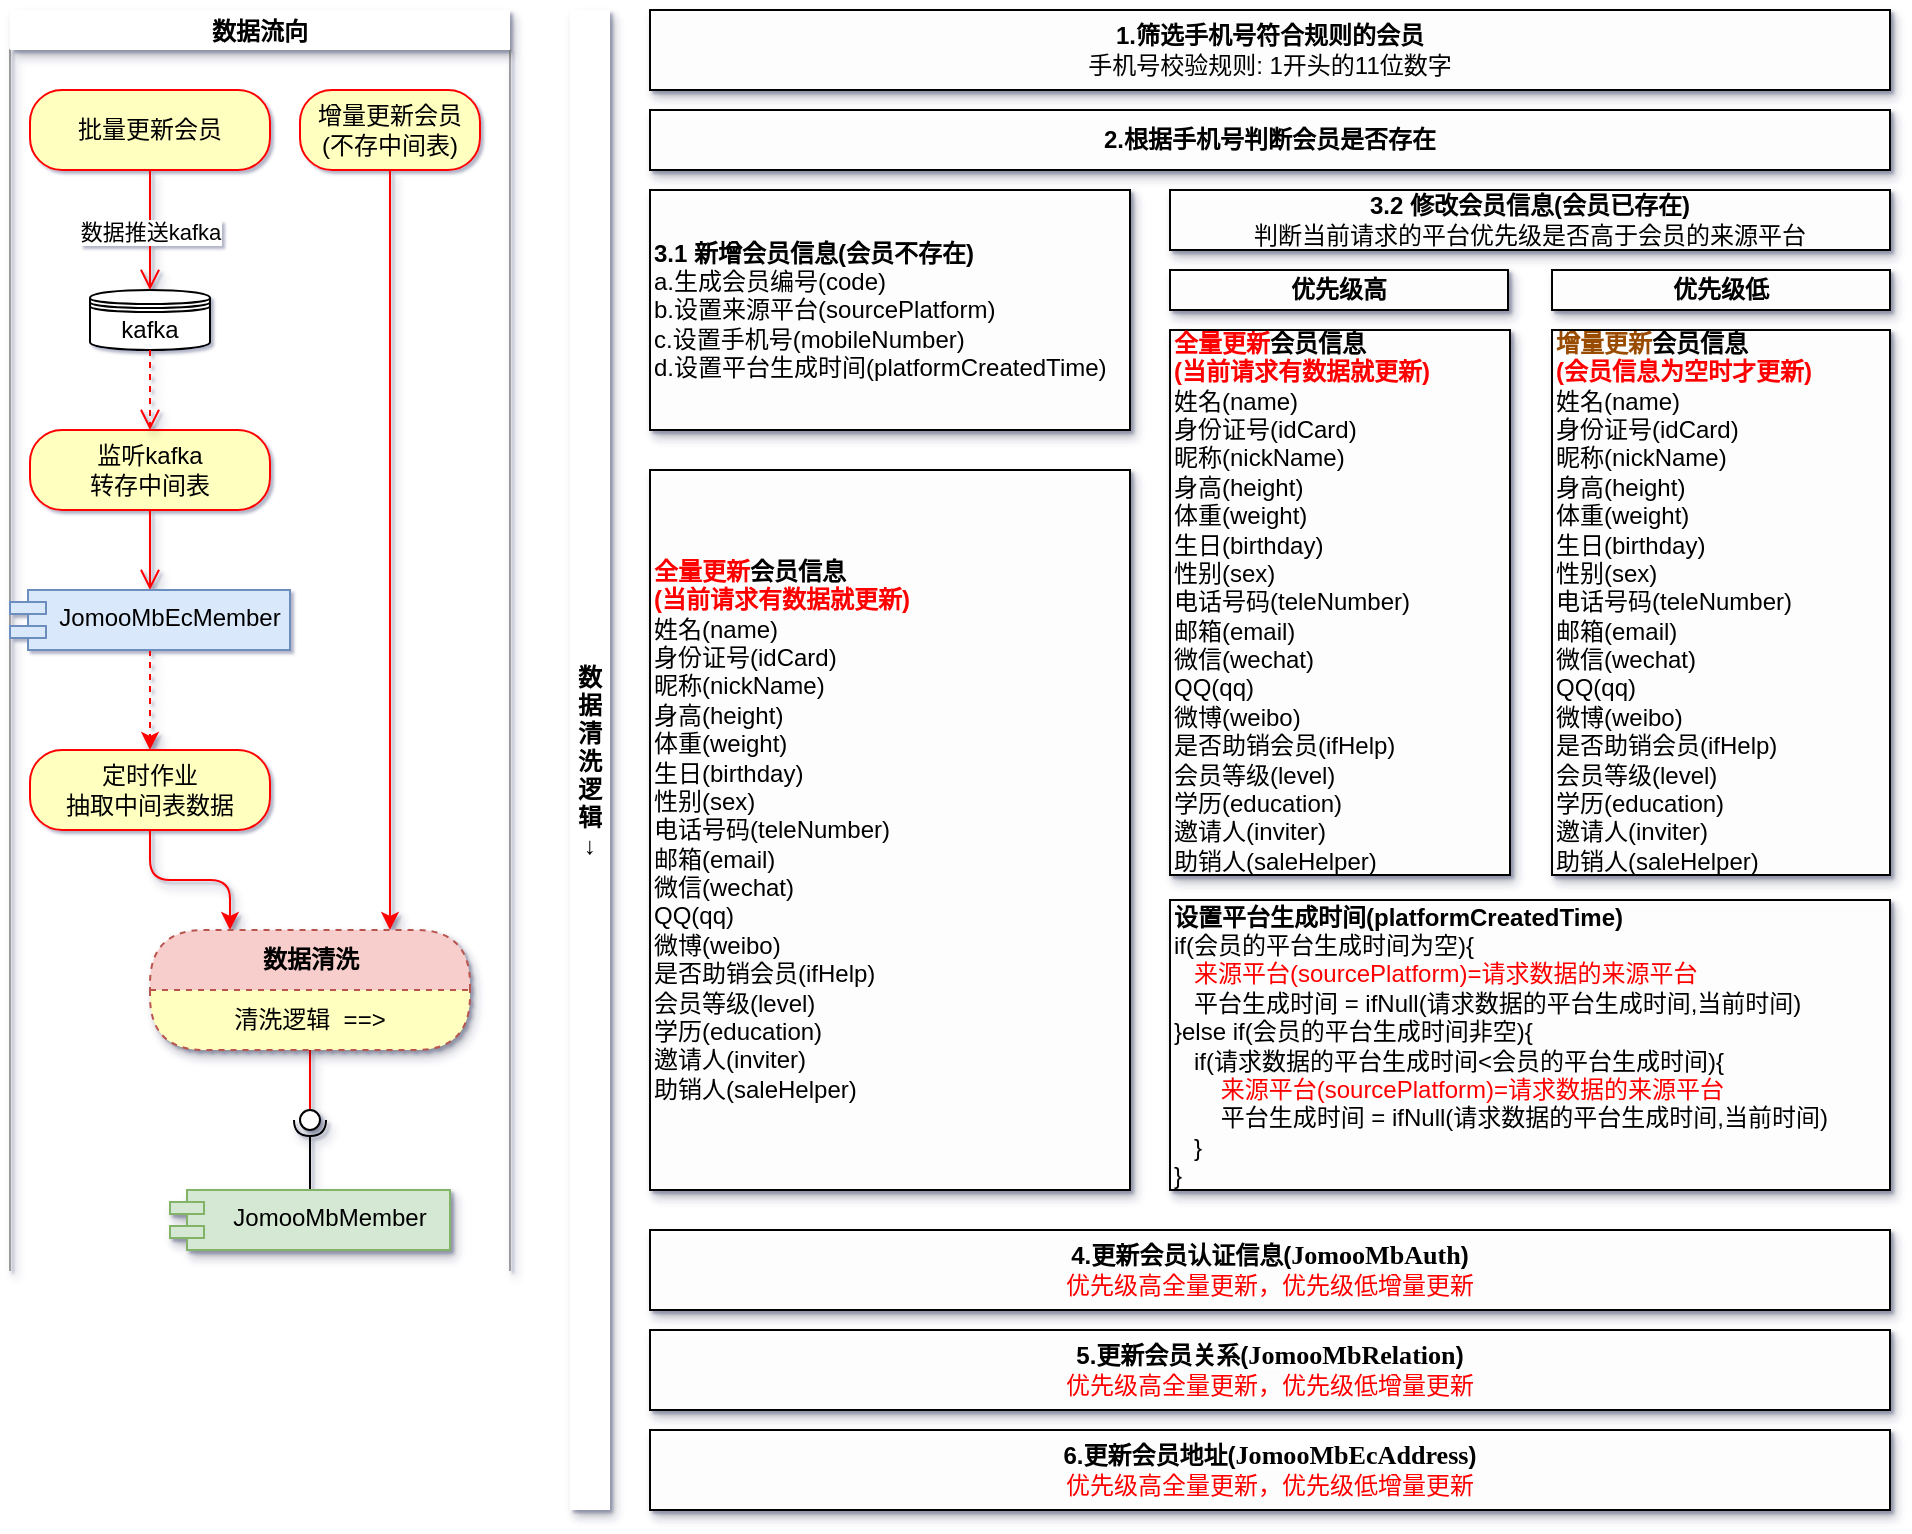 <mxfile version="13.5.4" type="github">
  <diagram id="ZBoKyxhHMOjYiL0g7Aj6" name="Page-1">
    <mxGraphModel dx="1040" dy="548" grid="1" gridSize="5" guides="1" tooltips="1" connect="1" arrows="1" fold="1" page="1" pageScale="1" pageWidth="1169" pageHeight="827" math="0" shadow="1">
      <root>
        <mxCell id="0" />
        <mxCell id="1" parent="0" />
        <mxCell id="9_1TeLci1AawQfAboLmV-65" value="" style="shape=partialRectangle;whiteSpace=wrap;html=1;top=0;bottom=0;fillColor=none;rounded=0;shadow=1;labelBackgroundColor=none;sketch=0;opacity=98;align=left;strokeColor=#9C9C9C;" vertex="1" parent="1">
          <mxGeometry x="20" y="40" width="250" height="610" as="geometry" />
        </mxCell>
        <object label="批量更新会员" Class="MemberController" method="receiveMember" id="9_1TeLci1AawQfAboLmV-1">
          <mxCell style="rounded=1;whiteSpace=wrap;html=1;arcSize=40;fontColor=#000000;fillColor=#ffffc0;strokeColor=#ff0000;" vertex="1" parent="1">
            <mxGeometry x="30" y="60" width="120" height="40" as="geometry" />
          </mxCell>
        </object>
        <mxCell id="9_1TeLci1AawQfAboLmV-2" value="数据推送kafka" style="edgeStyle=orthogonalEdgeStyle;html=1;verticalAlign=bottom;endArrow=open;endSize=8;strokeColor=#ff0000;entryX=0.5;entryY=0;entryDx=0;entryDy=0;shadow=1;" edge="1" source="9_1TeLci1AawQfAboLmV-1" parent="1" target="9_1TeLci1AawQfAboLmV-5">
          <mxGeometry x="0.333" relative="1" as="geometry">
            <mxPoint x="90" y="160" as="targetPoint" />
            <Array as="points">
              <mxPoint x="90" y="140" />
              <mxPoint x="90" y="140" />
            </Array>
            <mxPoint as="offset" />
          </mxGeometry>
        </mxCell>
        <mxCell id="9_1TeLci1AawQfAboLmV-31" style="edgeStyle=orthogonalEdgeStyle;rounded=1;orthogonalLoop=1;jettySize=auto;html=1;exitX=0.5;exitY=1;exitDx=0;exitDy=0;entryX=0.75;entryY=0;entryDx=0;entryDy=0;shadow=1;strokeColor=#FF0000;" edge="1" parent="1" source="9_1TeLci1AawQfAboLmV-3" target="9_1TeLci1AawQfAboLmV-22">
          <mxGeometry relative="1" as="geometry" />
        </mxCell>
        <object label="增量更新会员&lt;br&gt;(不存中间表)" class="MemberController" method="receiveOneMember" id="9_1TeLci1AawQfAboLmV-3">
          <mxCell style="rounded=1;whiteSpace=wrap;html=1;arcSize=40;fontColor=#000000;fillColor=#ffffc0;strokeColor=#ff0000;" vertex="1" parent="1">
            <mxGeometry x="165" y="60" width="90" height="40" as="geometry" />
          </mxCell>
        </object>
        <mxCell id="9_1TeLci1AawQfAboLmV-5" value="kafka" style="shape=datastore;whiteSpace=wrap;html=1;" vertex="1" parent="1">
          <mxGeometry x="60" y="160" width="60" height="30" as="geometry" />
        </mxCell>
        <object label="监听kafka&lt;br&gt;转存中间表" placeholders="1" 监听器="MemberConsumerListener" Job="SyncKafkaConsumerHistoryToHybrisCronjob" id="9_1TeLci1AawQfAboLmV-7">
          <mxCell style="rounded=1;whiteSpace=wrap;html=1;arcSize=40;fontColor=#000000;fillColor=#ffffc0;strokeColor=#ff0000;labelBackgroundColor=none;labelBorderColor=none;" vertex="1" parent="1">
            <mxGeometry x="30" y="230" width="120" height="40" as="geometry" />
          </mxCell>
        </object>
        <mxCell id="9_1TeLci1AawQfAboLmV-8" value="" style="edgeStyle=orthogonalEdgeStyle;html=1;verticalAlign=bottom;endArrow=open;endSize=8;strokeColor=#ff0000;shadow=1;entryX=0.5;entryY=0;entryDx=0;entryDy=0;" edge="1" source="9_1TeLci1AawQfAboLmV-7" parent="1" target="9_1TeLci1AawQfAboLmV-14">
          <mxGeometry relative="1" as="geometry">
            <mxPoint x="90" y="320" as="targetPoint" />
          </mxGeometry>
        </mxCell>
        <mxCell id="9_1TeLci1AawQfAboLmV-9" value="" style="edgeStyle=orthogonalEdgeStyle;html=1;verticalAlign=bottom;endArrow=open;endSize=8;strokeColor=#ff0000;shadow=1;exitX=0.5;exitY=1;exitDx=0;exitDy=0;entryX=0.5;entryY=0;entryDx=0;entryDy=0;dashed=1;" edge="1" parent="1" source="9_1TeLci1AawQfAboLmV-5" target="9_1TeLci1AawQfAboLmV-7">
          <mxGeometry relative="1" as="geometry">
            <mxPoint x="90" y="230" as="targetPoint" />
            <mxPoint x="100" y="280" as="sourcePoint" />
          </mxGeometry>
        </mxCell>
        <mxCell id="9_1TeLci1AawQfAboLmV-20" style="edgeStyle=orthogonalEdgeStyle;rounded=0;orthogonalLoop=1;jettySize=auto;html=1;exitX=0.5;exitY=1;exitDx=0;exitDy=0;entryX=0.5;entryY=0;entryDx=0;entryDy=0;shadow=1;dashed=1;fillColor=#ffe6cc;strokeColor=#FF0000;" edge="1" parent="1" source="9_1TeLci1AawQfAboLmV-14" target="9_1TeLci1AawQfAboLmV-18">
          <mxGeometry relative="1" as="geometry" />
        </mxCell>
        <object label="JomooMbEcMember" 关联模型="JomooMbEcAuth,JomooMbEcRelation,JomooMbEcAddress" id="9_1TeLci1AawQfAboLmV-14">
          <mxCell style="shape=module;align=left;spacingLeft=20;align=center;verticalAlign=top;labelBackgroundColor=none;jettyWidth=18;jettyHeight=6;fillColor=#dae8fc;strokeColor=#6c8ebf;" vertex="1" parent="1">
            <mxGeometry x="20" y="310" width="140" height="30" as="geometry" />
          </mxCell>
        </object>
        <mxCell id="9_1TeLci1AawQfAboLmV-21" style="edgeStyle=orthogonalEdgeStyle;rounded=1;orthogonalLoop=1;jettySize=auto;html=1;exitX=0.5;exitY=1;exitDx=0;exitDy=0;entryX=0.25;entryY=0;entryDx=0;entryDy=0;shadow=1;strokeColor=#FF0000;" edge="1" parent="1" source="9_1TeLci1AawQfAboLmV-18" target="9_1TeLci1AawQfAboLmV-22">
          <mxGeometry relative="1" as="geometry">
            <mxPoint x="190" y="490" as="targetPoint" />
          </mxGeometry>
        </mxCell>
        <object label="定时作业&lt;br&gt;抽取中间表数据" Job="SyncMemberFromECToHybrisCronjob" id="9_1TeLci1AawQfAboLmV-18">
          <mxCell style="rounded=1;whiteSpace=wrap;html=1;arcSize=40;fontColor=#000000;fillColor=#ffffc0;strokeColor=#ff0000;labelBackgroundColor=none;" vertex="1" parent="1">
            <mxGeometry x="30" y="390" width="120" height="40" as="geometry" />
          </mxCell>
        </object>
        <mxCell id="9_1TeLci1AawQfAboLmV-25" value="" style="rounded=0;orthogonalLoop=1;jettySize=auto;html=1;endArrow=none;endFill=0;shadow=1;strokeColor=#FF0000;exitX=0.5;exitY=1;exitDx=0;exitDy=0;entryX=0.5;entryY=1;entryDx=0;entryDy=0;entryPerimeter=0;" edge="1" target="9_1TeLci1AawQfAboLmV-27" parent="1" source="9_1TeLci1AawQfAboLmV-23">
          <mxGeometry relative="1" as="geometry">
            <mxPoint x="150" y="405" as="sourcePoint" />
            <mxPoint x="60" y="620" as="targetPoint" />
          </mxGeometry>
        </mxCell>
        <mxCell id="9_1TeLci1AawQfAboLmV-26" value="" style="rounded=0;orthogonalLoop=1;jettySize=auto;html=1;endArrow=halfCircle;endFill=0;entryX=0.5;entryY=0.5;entryDx=0;entryDy=0;endSize=6;strokeWidth=1;shadow=1;exitX=0.5;exitY=0;exitDx=0;exitDy=0;" edge="1" target="9_1TeLci1AawQfAboLmV-27" parent="1" source="9_1TeLci1AawQfAboLmV-28">
          <mxGeometry relative="1" as="geometry">
            <mxPoint x="60" y="630" as="sourcePoint" />
          </mxGeometry>
        </mxCell>
        <mxCell id="9_1TeLci1AawQfAboLmV-27" value="" style="ellipse;whiteSpace=wrap;html=1;fontFamily=Helvetica;fontSize=12;fontColor=#000000;align=center;strokeColor=#000000;fillColor=#ffffff;points=[];aspect=fixed;resizable=0;shadow=1;labelBackgroundColor=none;" vertex="1" parent="1">
          <mxGeometry x="165" y="570" width="10" height="10" as="geometry" />
        </mxCell>
        <mxCell id="9_1TeLci1AawQfAboLmV-28" value="JomooMbMember" style="shape=module;align=left;spacingLeft=20;align=center;verticalAlign=top;shadow=1;labelBackgroundColor=none;jettyWidth=17;jettyHeight=6;fillColor=#d5e8d4;strokeColor=#82b366;" vertex="1" parent="1">
          <mxGeometry x="100" y="610" width="140" height="30" as="geometry" />
        </mxCell>
        <mxCell id="9_1TeLci1AawQfAboLmV-42" value="&lt;b&gt;1.筛选手机号符合规则的会员&lt;/b&gt;&lt;br&gt;手机号校验规则: 1开头的11位数字" style="shape=parallelogram;perimeter=parallelogramPerimeter;whiteSpace=wrap;html=1;fixedSize=1;rounded=0;shadow=1;labelBackgroundColor=none;sketch=0;fillColor=#ffffff;opacity=98;direction=west;size=0;" vertex="1" parent="1">
          <mxGeometry x="340" y="20" width="620" height="40" as="geometry" />
        </mxCell>
        <mxCell id="9_1TeLci1AawQfAboLmV-43" value="2.根据手机号判断会员是否存在" style="shape=parallelogram;perimeter=parallelogramPerimeter;whiteSpace=wrap;html=1;fixedSize=1;rounded=0;shadow=1;labelBackgroundColor=none;sketch=0;fillColor=#ffffff;opacity=98;direction=west;size=0;fontStyle=1" vertex="1" parent="1">
          <mxGeometry x="340" y="70" width="620" height="30" as="geometry" />
        </mxCell>
        <mxCell id="9_1TeLci1AawQfAboLmV-45" value="&lt;div&gt;&lt;span&gt;&lt;b&gt;3.1 新增会员信息(会员不存在)&lt;/b&gt;&lt;/span&gt;&lt;/div&gt;&lt;div&gt;&lt;span&gt;a.生成会员编号(code)&lt;/span&gt;&lt;/div&gt;&lt;div&gt;&lt;span&gt;b.设置来源平台(&lt;/span&gt;&lt;span&gt;sourcePlatform&lt;/span&gt;&lt;span&gt;)&lt;/span&gt;&lt;/div&gt;&lt;div&gt;c.设置手机号(mobileNumber)&lt;/div&gt;&lt;div&gt;&lt;span&gt;d.设置平台生成时间&lt;/span&gt;&lt;span&gt;(&lt;/span&gt;&lt;span&gt;platformCreatedTime)&lt;/span&gt;&lt;/div&gt;" style="shape=parallelogram;perimeter=parallelogramPerimeter;whiteSpace=wrap;html=1;fixedSize=1;rounded=0;shadow=1;labelBackgroundColor=none;sketch=0;fillColor=#ffffff;opacity=98;direction=west;size=0;align=left;" vertex="1" parent="1">
          <mxGeometry x="340" y="110" width="240" height="120" as="geometry" />
        </mxCell>
        <mxCell id="9_1TeLci1AawQfAboLmV-46" value="&lt;div&gt;&lt;b&gt;&lt;font color=&quot;#ff0000&quot;&gt;全量更新&lt;/font&gt;会员信息&lt;/b&gt;&lt;/div&gt;&lt;div&gt;&lt;b&gt;&lt;font color=&quot;#ff0000&quot;&gt;(当前请求有数据就更新)&lt;/font&gt;&lt;/b&gt;&lt;/div&gt;&lt;div&gt;姓名(name)&lt;/div&gt;&lt;div&gt;&lt;span&gt;身份证号(idCard)&lt;/span&gt;&lt;/div&gt;&lt;div&gt;&lt;div&gt;昵称(nickName)&lt;/div&gt;&lt;div&gt;身高(height)&lt;/div&gt;&lt;div&gt;体重(weight)&lt;/div&gt;&lt;div&gt;生日(birthday)&lt;/div&gt;&lt;div&gt;性别(sex)&lt;/div&gt;&lt;div&gt;电话号码(teleNumber)&lt;/div&gt;&lt;div&gt;邮箱(email)&lt;/div&gt;&lt;div&gt;微信(wechat)&lt;/div&gt;&lt;div&gt;QQ(qq)&lt;/div&gt;&lt;div&gt;微博(weibo)&lt;/div&gt;&lt;div&gt;是否助销会员(ifHelp)&lt;/div&gt;&lt;div&gt;会员等级(level)&lt;/div&gt;&lt;div&gt;学历(education)&lt;/div&gt;&lt;div&gt;邀请人(inviter)&lt;/div&gt;&lt;div&gt;助销人(saleHelper)&lt;/div&gt;&lt;/div&gt;" style="shape=parallelogram;perimeter=parallelogramPerimeter;whiteSpace=wrap;html=1;fixedSize=1;rounded=0;shadow=1;labelBackgroundColor=none;sketch=0;fillColor=#ffffff;opacity=98;direction=west;size=0;align=left;" vertex="1" parent="1">
          <mxGeometry x="340" y="250" width="240" height="360" as="geometry" />
        </mxCell>
        <mxCell id="9_1TeLci1AawQfAboLmV-47" value="&lt;div&gt;&lt;span&gt;&lt;b&gt;3.2 修改会员信息(会员已存在)&lt;/b&gt;&lt;/span&gt;&lt;/div&gt;&lt;div&gt;&lt;span&gt;判断当前请求的平台优先级是否高于会员的来源平台&lt;/span&gt;&lt;/div&gt;" style="shape=parallelogram;perimeter=parallelogramPerimeter;whiteSpace=wrap;html=1;fixedSize=1;rounded=0;shadow=1;labelBackgroundColor=none;sketch=0;fillColor=#ffffff;opacity=98;direction=west;size=0;align=center;" vertex="1" parent="1">
          <mxGeometry x="600" y="110" width="360" height="30" as="geometry" />
        </mxCell>
        <mxCell id="9_1TeLci1AawQfAboLmV-49" value="&lt;div&gt;&lt;span&gt;优先级高&lt;/span&gt;&lt;/div&gt;" style="shape=parallelogram;perimeter=parallelogramPerimeter;whiteSpace=wrap;html=1;fixedSize=1;rounded=0;shadow=1;labelBackgroundColor=none;sketch=0;fillColor=#ffffff;opacity=98;direction=west;size=0;align=center;fontStyle=1" vertex="1" parent="1">
          <mxGeometry x="600" y="150" width="169" height="20" as="geometry" />
        </mxCell>
        <mxCell id="9_1TeLci1AawQfAboLmV-50" value="&lt;div&gt;&lt;b&gt;&lt;font color=&quot;#ff0000&quot;&gt;全量更新&lt;/font&gt;会员信息&lt;/b&gt;&lt;/div&gt;&lt;div&gt;&lt;b&gt;&lt;font color=&quot;#ff0000&quot;&gt;(当前请求有数据就更新)&lt;/font&gt;&lt;/b&gt;&lt;/div&gt;&lt;div&gt;姓名(name)&lt;/div&gt;&lt;div&gt;&lt;span&gt;身份证号(idCard)&lt;/span&gt;&lt;/div&gt;&lt;div&gt;&lt;div&gt;昵称(nickName)&lt;/div&gt;&lt;div&gt;身高(height)&lt;/div&gt;&lt;div&gt;体重(weight)&lt;/div&gt;&lt;div&gt;生日(birthday)&lt;/div&gt;&lt;div&gt;性别(sex)&lt;/div&gt;&lt;div&gt;电话号码(teleNumber)&lt;/div&gt;&lt;div&gt;邮箱(email)&lt;/div&gt;&lt;div&gt;微信(wechat)&lt;/div&gt;&lt;div&gt;QQ(qq)&lt;/div&gt;&lt;div&gt;微博(weibo)&lt;/div&gt;&lt;div&gt;是否助销会员(ifHelp)&lt;/div&gt;&lt;div&gt;会员等级(level)&lt;/div&gt;&lt;div&gt;学历(education)&lt;/div&gt;&lt;div&gt;邀请人(inviter)&lt;/div&gt;&lt;div&gt;助销人(saleHelper)&lt;/div&gt;&lt;/div&gt;" style="shape=parallelogram;perimeter=parallelogramPerimeter;whiteSpace=wrap;html=1;fixedSize=1;rounded=0;shadow=1;labelBackgroundColor=none;sketch=0;fillColor=#ffffff;opacity=98;direction=west;size=0;align=left;" vertex="1" parent="1">
          <mxGeometry x="600" y="180" width="170" height="272.5" as="geometry" />
        </mxCell>
        <mxCell id="9_1TeLci1AawQfAboLmV-51" value="&lt;div&gt;&lt;span&gt;优先级低&lt;/span&gt;&lt;/div&gt;" style="shape=parallelogram;perimeter=parallelogramPerimeter;whiteSpace=wrap;html=1;fixedSize=1;rounded=0;shadow=1;labelBackgroundColor=none;sketch=0;fillColor=#ffffff;opacity=98;direction=west;size=0;align=center;fontStyle=1" vertex="1" parent="1">
          <mxGeometry x="791" y="150" width="169" height="20" as="geometry" />
        </mxCell>
        <mxCell id="9_1TeLci1AawQfAboLmV-52" value="&lt;div&gt;&lt;b&gt;&lt;font color=&quot;#994c00&quot;&gt;增量更新&lt;/font&gt;会员信息&lt;/b&gt;&lt;/div&gt;&lt;div&gt;&lt;b&gt;&lt;font color=&quot;#ff0000&quot;&gt;(会员信息为空时才更新)&lt;/font&gt;&lt;/b&gt;&lt;/div&gt;&lt;div&gt;姓名(name)&lt;/div&gt;&lt;div&gt;&lt;span&gt;身份证号(idCard)&lt;/span&gt;&lt;/div&gt;&lt;div&gt;&lt;div&gt;昵称(nickName)&lt;/div&gt;&lt;div&gt;身高(height)&lt;/div&gt;&lt;div&gt;体重(weight)&lt;/div&gt;&lt;div&gt;生日(birthday)&lt;/div&gt;&lt;div&gt;性别(sex)&lt;/div&gt;&lt;div&gt;电话号码(teleNumber)&lt;/div&gt;&lt;div&gt;邮箱(email)&lt;/div&gt;&lt;div&gt;微信(wechat)&lt;/div&gt;&lt;div&gt;QQ(qq)&lt;/div&gt;&lt;div&gt;微博(weibo)&lt;/div&gt;&lt;div&gt;是否助销会员(ifHelp)&lt;/div&gt;&lt;div&gt;会员等级(level)&lt;/div&gt;&lt;div&gt;学历(education)&lt;/div&gt;&lt;div&gt;邀请人(inviter)&lt;/div&gt;&lt;div&gt;助销人(saleHelper)&lt;/div&gt;&lt;/div&gt;" style="shape=parallelogram;perimeter=parallelogramPerimeter;whiteSpace=wrap;html=1;fixedSize=1;rounded=0;shadow=1;labelBackgroundColor=none;sketch=0;fillColor=#ffffff;opacity=98;direction=west;size=0;align=left;" vertex="1" parent="1">
          <mxGeometry x="791" y="180" width="169" height="272.5" as="geometry" />
        </mxCell>
        <mxCell id="9_1TeLci1AawQfAboLmV-54" value="&lt;div&gt;&lt;b&gt;&lt;span&gt;设置平台生成时间&lt;/span&gt;&lt;span&gt;(&lt;/span&gt;&lt;span&gt;platformCreatedTime)&lt;/span&gt;&lt;/b&gt;&lt;br&gt;&lt;/div&gt;&lt;div&gt;if(会员的平台生成时间为空){&lt;/div&gt;&lt;div&gt;&amp;nbsp; &amp;nbsp;&lt;font color=&quot;#ff0000&quot;&gt;来源平台(sourcePlatform)=请求数据的来源平台&lt;/font&gt;&lt;/div&gt;&lt;div&gt;&amp;nbsp; &amp;nbsp;平台生成时间 =&amp;nbsp;ifNull(请求数据的平台生成时间,当前时间)&lt;br&gt;&lt;/div&gt;&lt;div&gt;}else if(会员的平台生成时间非空){&lt;/div&gt;&lt;div&gt;&amp;nbsp; &amp;nbsp;if(请求数据的平台生成时间&amp;lt;会员的平台生成时间){&lt;/div&gt;&lt;div&gt;&amp;nbsp; &amp;nbsp; &amp;nbsp; &amp;nbsp;&lt;font color=&quot;#ff0000&quot;&gt;来源平台(sourcePlatform)=请求数据的来源平台&lt;/font&gt;&lt;/div&gt;&lt;div&gt;&amp;nbsp; &amp;nbsp; &amp;nbsp; &amp;nbsp;平台生成时间 =&amp;nbsp;ifNull(请求数据的平台生成时间,当前时间)&lt;/div&gt;&lt;div&gt;&amp;nbsp; &amp;nbsp;}&lt;/div&gt;&lt;div&gt;}&lt;br&gt;&lt;/div&gt;" style="shape=parallelogram;perimeter=parallelogramPerimeter;whiteSpace=wrap;html=1;fixedSize=1;rounded=0;shadow=1;labelBackgroundColor=none;sketch=0;fillColor=#ffffff;opacity=98;direction=west;size=0;align=left;" vertex="1" parent="1">
          <mxGeometry x="600" y="465" width="360" height="145" as="geometry" />
        </mxCell>
        <mxCell id="9_1TeLci1AawQfAboLmV-55" value="4.更新会员认证信息(&lt;span style=&quot;background-color: rgb(255 , 255 , 255) ; font-family: &amp;#34;jetbrains mono&amp;#34; ; font-size: 9.8pt&quot;&gt;JomooMbAuth&lt;/span&gt;&lt;span&gt;)&lt;br&gt;&lt;span style=&quot;font-weight: normal&quot;&gt;&lt;font color=&quot;#ff0000&quot;&gt;优先级高全量更新，优先级低增量更新&lt;/font&gt;&lt;/span&gt;&lt;br&gt;&lt;/span&gt;" style="shape=parallelogram;perimeter=parallelogramPerimeter;whiteSpace=wrap;html=1;fixedSize=1;rounded=0;shadow=1;labelBackgroundColor=none;sketch=0;fillColor=#ffffff;opacity=98;direction=west;size=0;fontStyle=1" vertex="1" parent="1">
          <mxGeometry x="340" y="630" width="620" height="40" as="geometry" />
        </mxCell>
        <mxCell id="9_1TeLci1AawQfAboLmV-56" value="5.更新会员关系(&lt;span style=&quot;background-color: rgb(255 , 255 , 255) ; font-family: &amp;#34;jetbrains mono&amp;#34; ; font-size: 9.8pt&quot;&gt;JomooMbRelation&lt;/span&gt;&lt;span&gt;)&lt;br&gt;&lt;/span&gt;&lt;span style=&quot;font-weight: 400&quot;&gt;&lt;font color=&quot;#ff0000&quot;&gt;优先级高全量更新，优先级低增量更新&lt;/font&gt;&lt;/span&gt;&lt;span&gt;&lt;br&gt;&lt;/span&gt;" style="shape=parallelogram;perimeter=parallelogramPerimeter;whiteSpace=wrap;html=1;fixedSize=1;rounded=0;shadow=1;labelBackgroundColor=none;sketch=0;fillColor=#ffffff;opacity=98;direction=west;size=0;fontStyle=1" vertex="1" parent="1">
          <mxGeometry x="340" y="680" width="620" height="40" as="geometry" />
        </mxCell>
        <mxCell id="9_1TeLci1AawQfAboLmV-57" value="6.更新会员地址(&lt;span style=&quot;background-color: rgb(255 , 255 , 255) ; font-family: &amp;#34;jetbrains mono&amp;#34; ; font-size: 9.8pt&quot;&gt;JomooMbEcAddress&lt;/span&gt;&lt;span&gt;)&lt;/span&gt;&lt;br&gt;&lt;span style=&quot;font-weight: 400&quot;&gt;&lt;font color=&quot;#ff0000&quot;&gt;优先级高全量更新，优先级低增量更新&lt;/font&gt;&lt;/span&gt;&lt;span&gt;&lt;br&gt;&lt;/span&gt;" style="shape=parallelogram;perimeter=parallelogramPerimeter;whiteSpace=wrap;html=1;fixedSize=1;rounded=0;shadow=1;labelBackgroundColor=none;sketch=0;fillColor=#ffffff;opacity=98;direction=west;size=0;fontStyle=1" vertex="1" parent="1">
          <mxGeometry x="340" y="730" width="620" height="40" as="geometry" />
        </mxCell>
        <mxCell id="9_1TeLci1AawQfAboLmV-32" value="数&#xa;据&#xa;清&#xa;洗&#xa;逻&#xa;辑&#xa;↓" style="swimlane;childLayout=stackLayout;horizontal=1;horizontalStack=1;resizeParent=1;resizeParentMax=0;resizeLast=0;collapsible=0;strokeColor=none;stackBorder=10;stackSpacing=-12;resizable=1;align=center;points=[];fontColor=#000000;shadow=1;dashed=1;labelBackgroundColor=none;rounded=0;sketch=0;direction=south;startSize=23;fontStyle=1;" vertex="1" parent="1">
          <mxGeometry x="300" y="20" width="20" height="750" as="geometry" />
        </mxCell>
        <object label="数据清洗" id="9_1TeLci1AawQfAboLmV-22">
          <mxCell style="swimlane;html=1;fontStyle=1;align=center;verticalAlign=middle;childLayout=stackLayout;horizontal=1;startSize=30;horizontalStack=0;resizeParent=0;resizeLast=1;container=0;collapsible=0;rounded=1;arcSize=30;strokeColor=#b85450;fillColor=#f8cecc;swimlaneFillColor=#ffffc0;dropTarget=0;labelBackgroundColor=none;shadow=1;dashed=1;" vertex="1" parent="1">
            <mxGeometry x="90" y="480" width="160" height="60" as="geometry" />
          </mxCell>
        </object>
        <mxCell id="9_1TeLci1AawQfAboLmV-23" value="清洗逻辑&amp;nbsp; ==&amp;gt;" style="text;html=1;strokeColor=none;fillColor=none;align=center;verticalAlign=middle;spacingLeft=4;spacingRight=4;whiteSpace=wrap;overflow=hidden;rotatable=0;fontColor=#000000;" vertex="1" parent="9_1TeLci1AawQfAboLmV-22">
          <mxGeometry y="30" width="160" height="30" as="geometry" />
        </mxCell>
        <mxCell id="9_1TeLci1AawQfAboLmV-30" value="逻辑" style="text;html=1;strokeColor=none;fillColor=none;align=center;verticalAlign=middle;spacingLeft=4;spacingRight=4;whiteSpace=wrap;overflow=hidden;rotatable=0;fontColor=#000000;" vertex="1" parent="9_1TeLci1AawQfAboLmV-22">
          <mxGeometry y="60" width="160" as="geometry" />
        </mxCell>
        <mxCell id="9_1TeLci1AawQfAboLmV-64" value="数据流向" style="swimlane;childLayout=stackLayout;horizontal=1;horizontalStack=1;resizeParent=1;resizeParentMax=0;resizeLast=0;collapsible=0;strokeColor=none;stackBorder=10;stackSpacing=-12;resizable=1;align=center;points=[];fontColor=#000000;shadow=1;dashed=1;labelBackgroundColor=none;rounded=0;sketch=0;direction=west;startSize=23;" vertex="1" parent="1">
          <mxGeometry x="20" y="20" width="250" height="20" as="geometry" />
        </mxCell>
      </root>
    </mxGraphModel>
  </diagram>
</mxfile>
